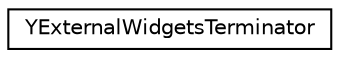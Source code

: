 digraph "Graphical Class Hierarchy"
{
 // LATEX_PDF_SIZE
  edge [fontname="Helvetica",fontsize="10",labelfontname="Helvetica",labelfontsize="10"];
  node [fontname="Helvetica",fontsize="10",shape=record];
  rankdir="LR";
  Node0 [label="YExternalWidgetsTerminator",height=0.2,width=0.4,color="black", fillcolor="white", style="filled",URL="$classYExternalWidgetsTerminator.html",tooltip=" "];
}
